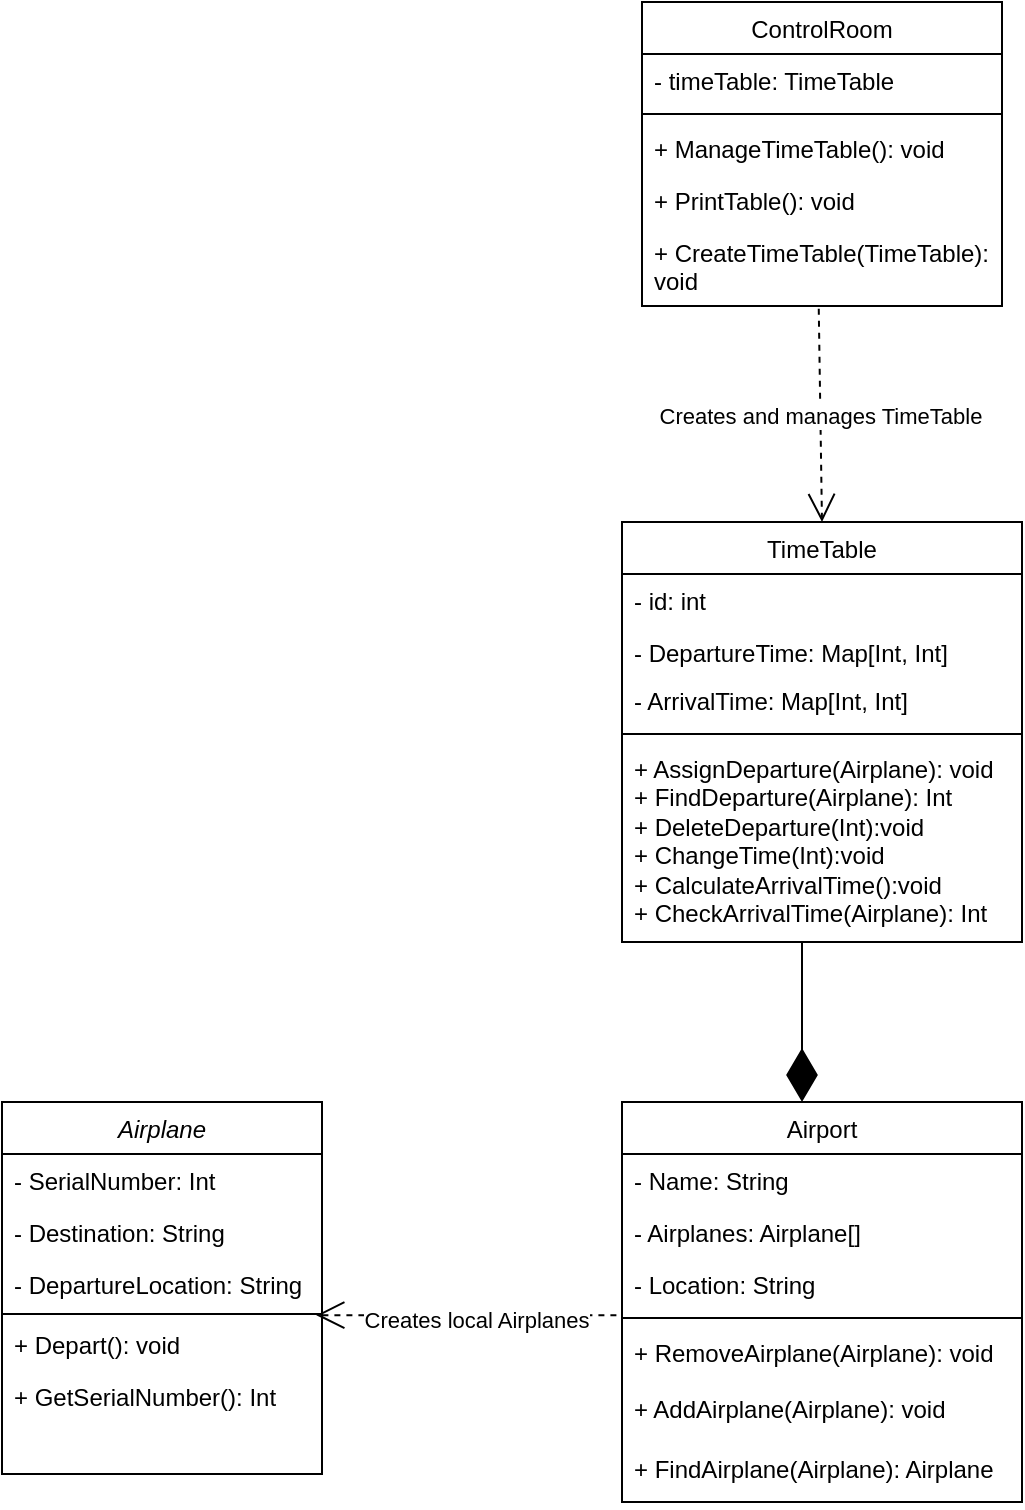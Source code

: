 <mxfile version="28.2.8">
  <diagram id="C5RBs43oDa-KdzZeNtuy" name="Page-1">
    <mxGraphModel dx="925" dy="596" grid="1" gridSize="10" guides="1" tooltips="1" connect="1" arrows="1" fold="1" page="1" pageScale="1" pageWidth="827" pageHeight="1169" math="0" shadow="0">
      <root>
        <mxCell id="WIyWlLk6GJQsqaUBKTNV-0" />
        <mxCell id="WIyWlLk6GJQsqaUBKTNV-1" parent="WIyWlLk6GJQsqaUBKTNV-0" />
        <mxCell id="VwAvxigHcY36nVirqq3I-0" value="Airplane" style="swimlane;fontStyle=2;align=center;verticalAlign=top;childLayout=stackLayout;horizontal=1;startSize=26;horizontalStack=0;resizeParent=1;resizeLast=0;collapsible=1;marginBottom=0;rounded=0;shadow=0;strokeWidth=1;" vertex="1" parent="WIyWlLk6GJQsqaUBKTNV-1">
          <mxGeometry x="120" y="570" width="160" height="186" as="geometry">
            <mxRectangle x="230" y="140" width="160" height="26" as="alternateBounds" />
          </mxGeometry>
        </mxCell>
        <mxCell id="VwAvxigHcY36nVirqq3I-1" value="- SerialNumber: Int" style="text;align=left;verticalAlign=top;spacingLeft=4;spacingRight=4;overflow=hidden;rotatable=0;points=[[0,0.5],[1,0.5]];portConstraint=eastwest;" vertex="1" parent="VwAvxigHcY36nVirqq3I-0">
          <mxGeometry y="26" width="160" height="26" as="geometry" />
        </mxCell>
        <mxCell id="VwAvxigHcY36nVirqq3I-3" value="- Destination: String" style="text;align=left;verticalAlign=top;spacingLeft=4;spacingRight=4;overflow=hidden;rotatable=0;points=[[0,0.5],[1,0.5]];portConstraint=eastwest;rounded=0;shadow=0;html=0;" vertex="1" parent="VwAvxigHcY36nVirqq3I-0">
          <mxGeometry y="52" width="160" height="26" as="geometry" />
        </mxCell>
        <mxCell id="VwAvxigHcY36nVirqq3I-12" value="- DepartureLocation: String" style="text;strokeColor=none;fillColor=none;align=left;verticalAlign=top;spacingLeft=4;spacingRight=4;overflow=hidden;rotatable=0;points=[[0,0.5],[1,0.5]];portConstraint=eastwest;whiteSpace=wrap;html=1;" vertex="1" parent="VwAvxigHcY36nVirqq3I-0">
          <mxGeometry y="78" width="160" height="26" as="geometry" />
        </mxCell>
        <mxCell id="VwAvxigHcY36nVirqq3I-4" value="" style="line;html=1;strokeWidth=1;align=left;verticalAlign=middle;spacingTop=-1;spacingLeft=3;spacingRight=3;rotatable=0;labelPosition=right;points=[];portConstraint=eastwest;" vertex="1" parent="VwAvxigHcY36nVirqq3I-0">
          <mxGeometry y="104" width="160" height="4" as="geometry" />
        </mxCell>
        <mxCell id="VwAvxigHcY36nVirqq3I-5" value="+ Depart(): void" style="text;align=left;verticalAlign=top;spacingLeft=4;spacingRight=4;overflow=hidden;rotatable=0;points=[[0,0.5],[1,0.5]];portConstraint=eastwest;" vertex="1" parent="VwAvxigHcY36nVirqq3I-0">
          <mxGeometry y="108" width="160" height="26" as="geometry" />
        </mxCell>
        <mxCell id="VwAvxigHcY36nVirqq3I-29" value="+ GetSerialNumber(): Int" style="text;strokeColor=none;fillColor=none;align=left;verticalAlign=top;spacingLeft=4;spacingRight=4;overflow=hidden;rotatable=0;points=[[0,0.5],[1,0.5]];portConstraint=eastwest;whiteSpace=wrap;html=1;" vertex="1" parent="VwAvxigHcY36nVirqq3I-0">
          <mxGeometry y="134" width="160" height="26" as="geometry" />
        </mxCell>
        <mxCell id="VwAvxigHcY36nVirqq3I-15" value="Airport" style="swimlane;fontStyle=0;align=center;verticalAlign=top;childLayout=stackLayout;horizontal=1;startSize=26;horizontalStack=0;resizeParent=1;resizeParentMax=0;resizeLast=0;collapsible=1;marginBottom=0;whiteSpace=wrap;html=1;" vertex="1" parent="WIyWlLk6GJQsqaUBKTNV-1">
          <mxGeometry x="430" y="570" width="200" height="200" as="geometry" />
        </mxCell>
        <mxCell id="VwAvxigHcY36nVirqq3I-16" value="- Name: String" style="text;strokeColor=none;fillColor=none;align=left;verticalAlign=top;spacingLeft=4;spacingRight=4;overflow=hidden;rotatable=0;points=[[0,0.5],[1,0.5]];portConstraint=eastwest;whiteSpace=wrap;html=1;" vertex="1" parent="VwAvxigHcY36nVirqq3I-15">
          <mxGeometry y="26" width="200" height="26" as="geometry" />
        </mxCell>
        <mxCell id="VwAvxigHcY36nVirqq3I-26" value="- Airplanes: Airplane[]" style="text;strokeColor=none;fillColor=none;align=left;verticalAlign=top;spacingLeft=4;spacingRight=4;overflow=hidden;rotatable=0;points=[[0,0.5],[1,0.5]];portConstraint=eastwest;whiteSpace=wrap;html=1;" vertex="1" parent="VwAvxigHcY36nVirqq3I-15">
          <mxGeometry y="52" width="200" height="26" as="geometry" />
        </mxCell>
        <mxCell id="VwAvxigHcY36nVirqq3I-19" value="- Location: String" style="text;strokeColor=none;fillColor=none;align=left;verticalAlign=top;spacingLeft=4;spacingRight=4;overflow=hidden;rotatable=0;points=[[0,0.5],[1,0.5]];portConstraint=eastwest;whiteSpace=wrap;html=1;" vertex="1" parent="VwAvxigHcY36nVirqq3I-15">
          <mxGeometry y="78" width="200" height="26" as="geometry" />
        </mxCell>
        <mxCell id="VwAvxigHcY36nVirqq3I-17" value="" style="line;strokeWidth=1;fillColor=none;align=left;verticalAlign=middle;spacingTop=-1;spacingLeft=3;spacingRight=3;rotatable=0;labelPosition=right;points=[];portConstraint=eastwest;strokeColor=inherit;" vertex="1" parent="VwAvxigHcY36nVirqq3I-15">
          <mxGeometry y="104" width="200" height="8" as="geometry" />
        </mxCell>
        <mxCell id="VwAvxigHcY36nVirqq3I-28" value="+ RemoveAirplane(Airplane): void" style="text;strokeColor=none;fillColor=none;align=left;verticalAlign=top;spacingLeft=4;spacingRight=4;overflow=hidden;rotatable=0;points=[[0,0.5],[1,0.5]];portConstraint=eastwest;whiteSpace=wrap;html=1;" vertex="1" parent="VwAvxigHcY36nVirqq3I-15">
          <mxGeometry y="112" width="200" height="28" as="geometry" />
        </mxCell>
        <mxCell id="VwAvxigHcY36nVirqq3I-27" value="+ AddAirplane(Airplane): void" style="text;strokeColor=none;fillColor=none;align=left;verticalAlign=top;spacingLeft=4;spacingRight=4;overflow=hidden;rotatable=0;points=[[0,0.5],[1,0.5]];portConstraint=eastwest;whiteSpace=wrap;html=1;" vertex="1" parent="VwAvxigHcY36nVirqq3I-15">
          <mxGeometry y="140" width="200" height="30" as="geometry" />
        </mxCell>
        <mxCell id="VwAvxigHcY36nVirqq3I-18" value="+ FindAirplane(Airplane): Airplane" style="text;strokeColor=none;fillColor=none;align=left;verticalAlign=top;spacingLeft=4;spacingRight=4;overflow=hidden;rotatable=0;points=[[0,0.5],[1,0.5]];portConstraint=eastwest;whiteSpace=wrap;html=1;" vertex="1" parent="VwAvxigHcY36nVirqq3I-15">
          <mxGeometry y="170" width="200" height="30" as="geometry" />
        </mxCell>
        <mxCell id="VwAvxigHcY36nVirqq3I-21" value="TimeTable" style="swimlane;fontStyle=0;align=center;verticalAlign=top;childLayout=stackLayout;horizontal=1;startSize=26;horizontalStack=0;resizeParent=1;resizeParentMax=0;resizeLast=0;collapsible=1;marginBottom=0;whiteSpace=wrap;html=1;" vertex="1" parent="WIyWlLk6GJQsqaUBKTNV-1">
          <mxGeometry x="430" y="280" width="200" height="210" as="geometry" />
        </mxCell>
        <mxCell id="VwAvxigHcY36nVirqq3I-44" value="- id: int" style="text;strokeColor=none;fillColor=none;align=left;verticalAlign=top;spacingLeft=4;spacingRight=4;overflow=hidden;rotatable=0;points=[[0,0.5],[1,0.5]];portConstraint=eastwest;whiteSpace=wrap;html=1;" vertex="1" parent="VwAvxigHcY36nVirqq3I-21">
          <mxGeometry y="26" width="200" height="26" as="geometry" />
        </mxCell>
        <mxCell id="VwAvxigHcY36nVirqq3I-22" value="- DepartureTime: Map[Int, Int]" style="text;strokeColor=none;fillColor=none;align=left;verticalAlign=top;spacingLeft=4;spacingRight=4;overflow=hidden;rotatable=0;points=[[0,0.5],[1,0.5]];portConstraint=eastwest;whiteSpace=wrap;html=1;" vertex="1" parent="VwAvxigHcY36nVirqq3I-21">
          <mxGeometry y="52" width="200" height="24" as="geometry" />
        </mxCell>
        <mxCell id="VwAvxigHcY36nVirqq3I-25" value="- ArrivalTime: Map[Int, Int]" style="text;strokeColor=none;fillColor=none;align=left;verticalAlign=top;spacingLeft=4;spacingRight=4;overflow=hidden;rotatable=0;points=[[0,0.5],[1,0.5]];portConstraint=eastwest;whiteSpace=wrap;html=1;" vertex="1" parent="VwAvxigHcY36nVirqq3I-21">
          <mxGeometry y="76" width="200" height="26" as="geometry" />
        </mxCell>
        <mxCell id="VwAvxigHcY36nVirqq3I-23" value="" style="line;strokeWidth=1;fillColor=none;align=left;verticalAlign=middle;spacingTop=-1;spacingLeft=3;spacingRight=3;rotatable=0;labelPosition=right;points=[];portConstraint=eastwest;strokeColor=inherit;" vertex="1" parent="VwAvxigHcY36nVirqq3I-21">
          <mxGeometry y="102" width="200" height="8" as="geometry" />
        </mxCell>
        <mxCell id="VwAvxigHcY36nVirqq3I-24" value="&lt;div&gt;+ AssignDeparture(Airplane): void&lt;/div&gt;&lt;div&gt;+ FindDeparture(Airplane): Int&lt;/div&gt;&lt;div&gt;+ DeleteDeparture(Int):void&lt;/div&gt;&lt;div&gt;+ ChangeTime(Int):void&lt;/div&gt;&lt;div&gt;+ CalculateArrivalTime():void&lt;/div&gt;&lt;div&gt;+ CheckArrivalTime(Airplane): Int&lt;/div&gt;" style="text;strokeColor=none;fillColor=none;align=left;verticalAlign=top;spacingLeft=4;spacingRight=4;overflow=hidden;rotatable=0;points=[[0,0.5],[1,0.5]];portConstraint=eastwest;whiteSpace=wrap;html=1;" vertex="1" parent="VwAvxigHcY36nVirqq3I-21">
          <mxGeometry y="110" width="200" height="100" as="geometry" />
        </mxCell>
        <mxCell id="VwAvxigHcY36nVirqq3I-32" value="" style="endArrow=open;endSize=12;dashed=1;html=1;rounded=0;exitX=-0.014;exitY=1.099;exitDx=0;exitDy=0;exitPerimeter=0;entryX=0.982;entryY=-0.055;entryDx=0;entryDy=0;entryPerimeter=0;" edge="1" parent="WIyWlLk6GJQsqaUBKTNV-1" source="VwAvxigHcY36nVirqq3I-19" target="VwAvxigHcY36nVirqq3I-5">
          <mxGeometry width="160" relative="1" as="geometry">
            <mxPoint x="280" y="630" as="sourcePoint" />
            <mxPoint x="440" y="630" as="targetPoint" />
          </mxGeometry>
        </mxCell>
        <mxCell id="VwAvxigHcY36nVirqq3I-33" value="Creates local Airplanes" style="edgeLabel;html=1;align=center;verticalAlign=middle;resizable=0;points=[];" vertex="1" connectable="0" parent="VwAvxigHcY36nVirqq3I-32">
          <mxGeometry x="-0.062" y="2" relative="1" as="geometry">
            <mxPoint as="offset" />
          </mxGeometry>
        </mxCell>
        <mxCell id="VwAvxigHcY36nVirqq3I-38" value="" style="endArrow=diamondThin;endFill=1;endSize=24;html=1;rounded=0;" edge="1" parent="WIyWlLk6GJQsqaUBKTNV-1">
          <mxGeometry width="160" relative="1" as="geometry">
            <mxPoint x="520" y="490" as="sourcePoint" />
            <mxPoint x="520" y="570" as="targetPoint" />
          </mxGeometry>
        </mxCell>
        <mxCell id="VwAvxigHcY36nVirqq3I-39" value="ControlRoom" style="swimlane;fontStyle=0;align=center;verticalAlign=top;childLayout=stackLayout;horizontal=1;startSize=26;horizontalStack=0;resizeParent=1;resizeParentMax=0;resizeLast=0;collapsible=1;marginBottom=0;whiteSpace=wrap;html=1;" vertex="1" parent="WIyWlLk6GJQsqaUBKTNV-1">
          <mxGeometry x="440" y="20" width="180" height="152" as="geometry" />
        </mxCell>
        <mxCell id="VwAvxigHcY36nVirqq3I-40" value="- timeTable: TimeTable" style="text;strokeColor=none;fillColor=none;align=left;verticalAlign=top;spacingLeft=4;spacingRight=4;overflow=hidden;rotatable=0;points=[[0,0.5],[1,0.5]];portConstraint=eastwest;whiteSpace=wrap;html=1;" vertex="1" parent="VwAvxigHcY36nVirqq3I-39">
          <mxGeometry y="26" width="180" height="26" as="geometry" />
        </mxCell>
        <mxCell id="VwAvxigHcY36nVirqq3I-41" value="" style="line;strokeWidth=1;fillColor=none;align=left;verticalAlign=middle;spacingTop=-1;spacingLeft=3;spacingRight=3;rotatable=0;labelPosition=right;points=[];portConstraint=eastwest;strokeColor=inherit;" vertex="1" parent="VwAvxigHcY36nVirqq3I-39">
          <mxGeometry y="52" width="180" height="8" as="geometry" />
        </mxCell>
        <mxCell id="VwAvxigHcY36nVirqq3I-43" value="+ ManageTimeTable(): void" style="text;strokeColor=none;fillColor=none;align=left;verticalAlign=top;spacingLeft=4;spacingRight=4;overflow=hidden;rotatable=0;points=[[0,0.5],[1,0.5]];portConstraint=eastwest;whiteSpace=wrap;html=1;" vertex="1" parent="VwAvxigHcY36nVirqq3I-39">
          <mxGeometry y="60" width="180" height="26" as="geometry" />
        </mxCell>
        <mxCell id="VwAvxigHcY36nVirqq3I-46" value="+ PrintTable(): void" style="text;strokeColor=none;fillColor=none;align=left;verticalAlign=top;spacingLeft=4;spacingRight=4;overflow=hidden;rotatable=0;points=[[0,0.5],[1,0.5]];portConstraint=eastwest;whiteSpace=wrap;html=1;" vertex="1" parent="VwAvxigHcY36nVirqq3I-39">
          <mxGeometry y="86" width="180" height="26" as="geometry" />
        </mxCell>
        <mxCell id="VwAvxigHcY36nVirqq3I-42" value="+ CreateTimeTable(TimeTable): void" style="text;strokeColor=none;fillColor=none;align=left;verticalAlign=top;spacingLeft=4;spacingRight=4;overflow=hidden;rotatable=0;points=[[0,0.5],[1,0.5]];portConstraint=eastwest;whiteSpace=wrap;html=1;" vertex="1" parent="VwAvxigHcY36nVirqq3I-39">
          <mxGeometry y="112" width="180" height="40" as="geometry" />
        </mxCell>
        <mxCell id="VwAvxigHcY36nVirqq3I-45" value="Creates and manages TimeTable" style="endArrow=open;endSize=12;dashed=1;html=1;rounded=0;entryX=0.5;entryY=0;entryDx=0;entryDy=0;exitX=0.491;exitY=1.035;exitDx=0;exitDy=0;exitPerimeter=0;" edge="1" parent="WIyWlLk6GJQsqaUBKTNV-1" source="VwAvxigHcY36nVirqq3I-42" target="VwAvxigHcY36nVirqq3I-21">
          <mxGeometry width="160" relative="1" as="geometry">
            <mxPoint x="530" y="190" as="sourcePoint" />
            <mxPoint x="540" y="210" as="targetPoint" />
          </mxGeometry>
        </mxCell>
      </root>
    </mxGraphModel>
  </diagram>
</mxfile>
